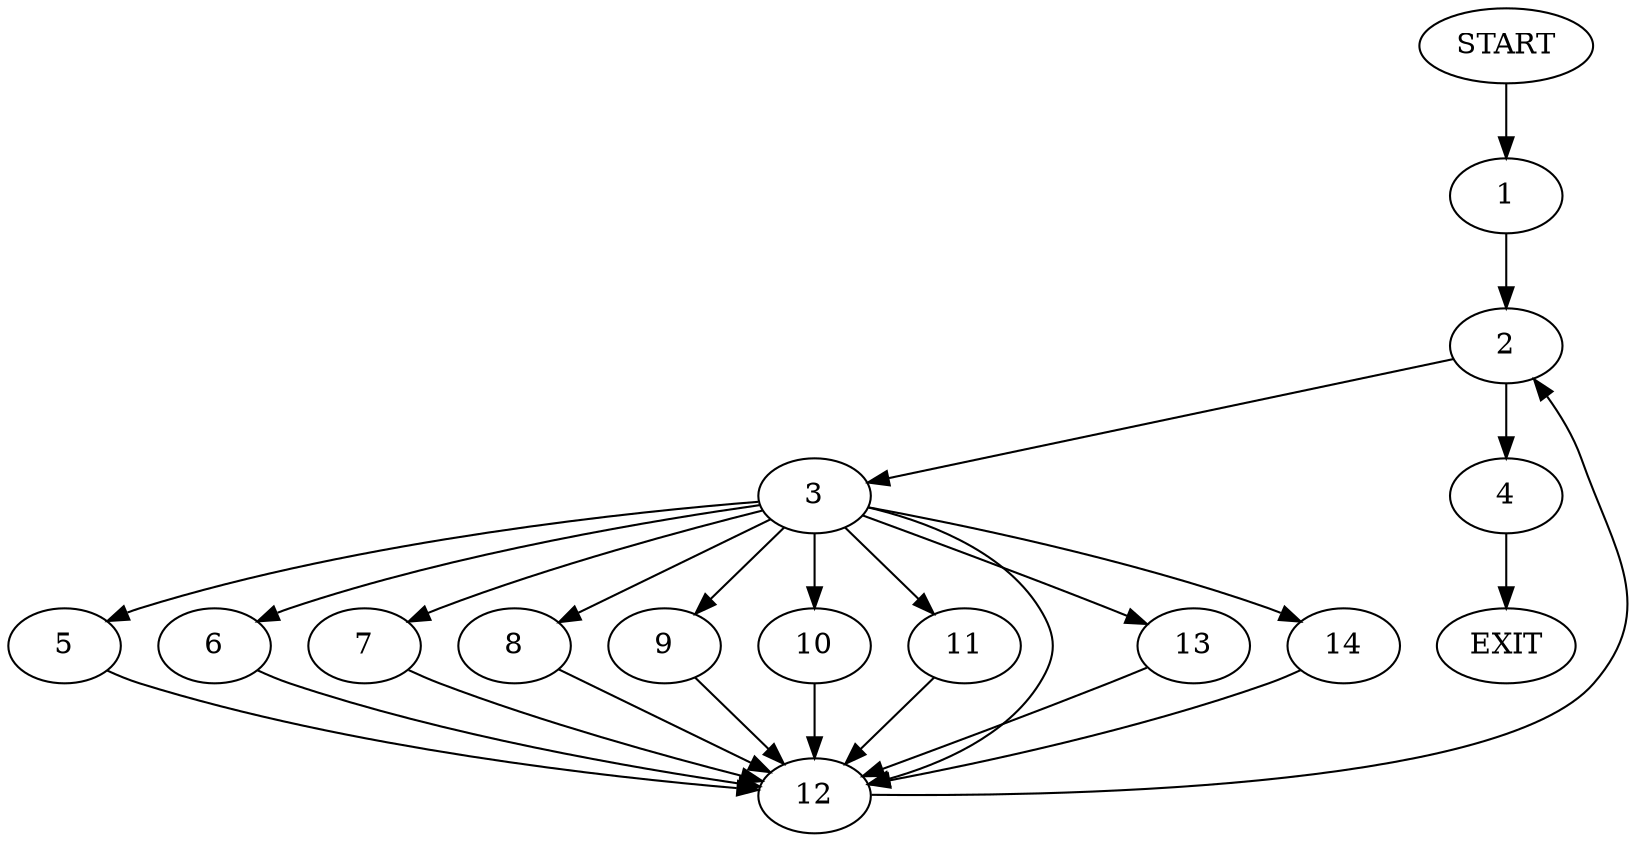digraph {
0 [label="START"]
15 [label="EXIT"]
0 -> 1
1 -> 2
2 -> 3
2 -> 4
4 -> 15
3 -> 5
3 -> 6
3 -> 7
3 -> 8
3 -> 9
3 -> 10
3 -> 11
3 -> 12
3 -> 13
3 -> 14
12 -> 2
7 -> 12
5 -> 12
6 -> 12
13 -> 12
10 -> 12
8 -> 12
9 -> 12
14 -> 12
11 -> 12
}
